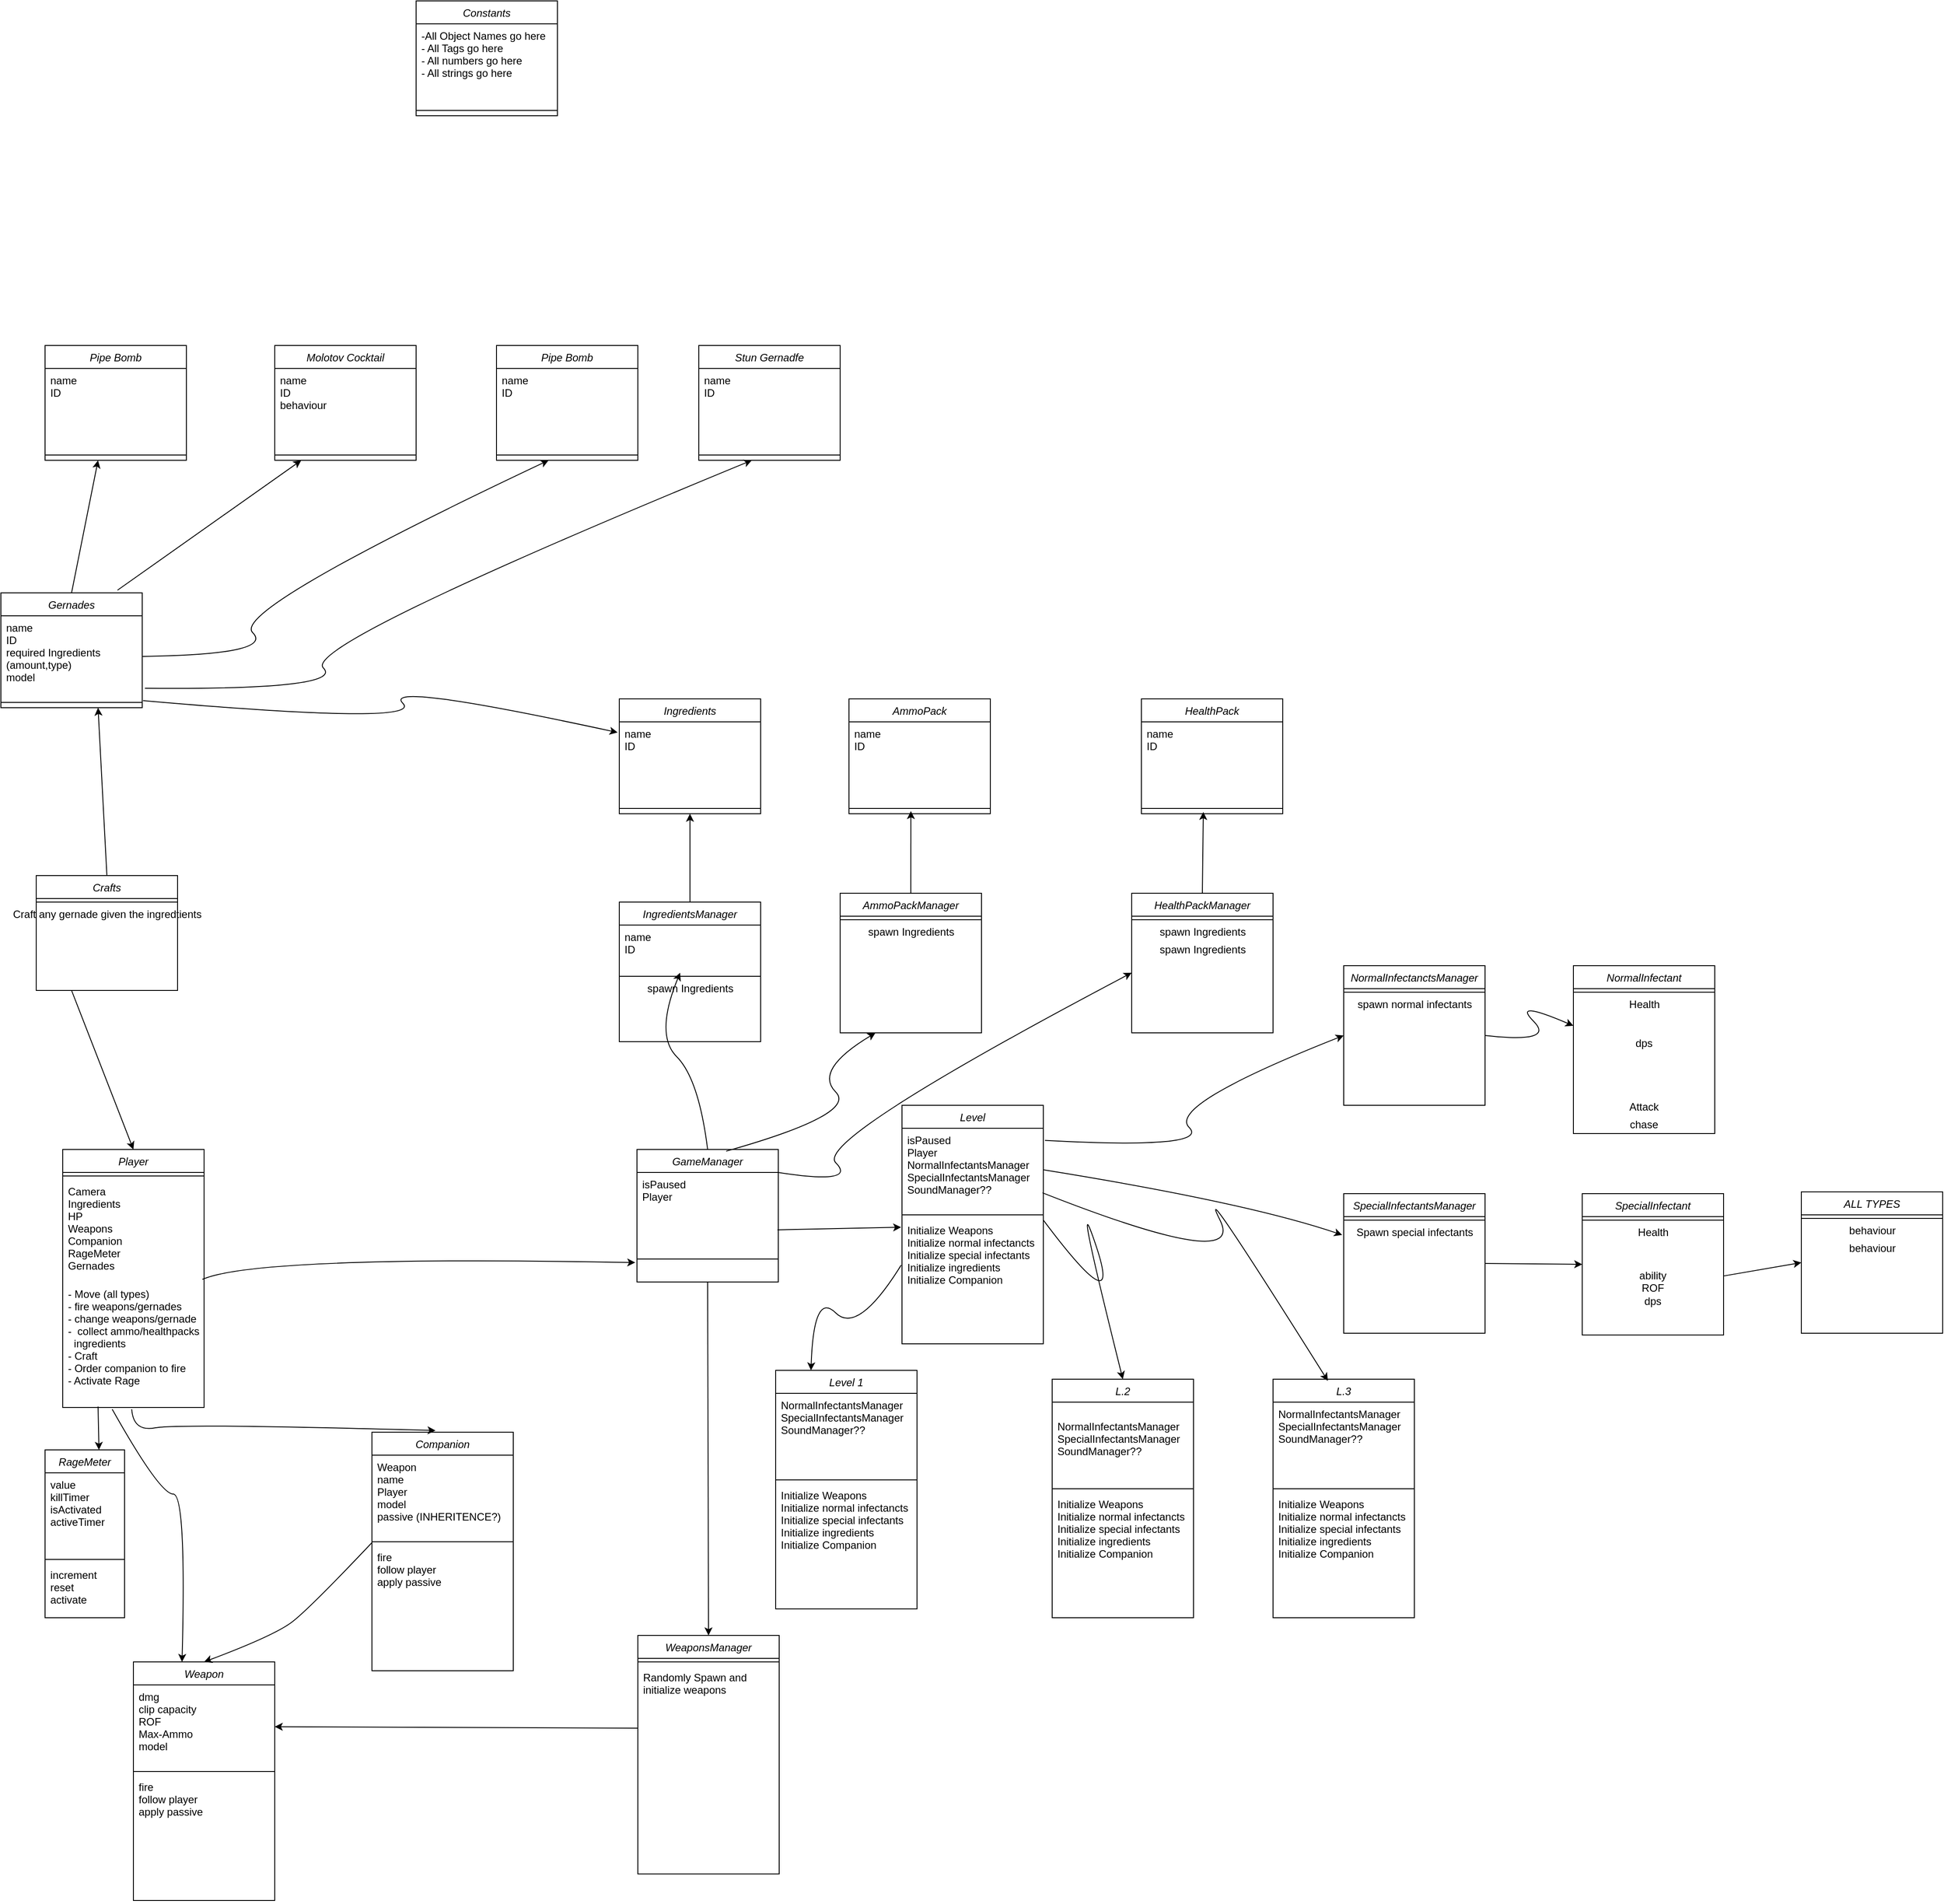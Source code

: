 <mxfile version="14.1.3" type="device"><diagram id="C5RBs43oDa-KdzZeNtuy" name="Page-1"><mxGraphModel dx="3197" dy="2439" grid="1" gridSize="10" guides="1" tooltips="1" connect="1" arrows="1" fold="1" page="1" pageScale="1" pageWidth="827" pageHeight="1169" math="0" shadow="0"><root><mxCell id="WIyWlLk6GJQsqaUBKTNV-0"/><mxCell id="WIyWlLk6GJQsqaUBKTNV-1" parent="WIyWlLk6GJQsqaUBKTNV-0"/><mxCell id="zkfFHV4jXpPFQw0GAbJ--0" value="GameManager&#10;" style="swimlane;fontStyle=2;align=center;verticalAlign=top;childLayout=stackLayout;horizontal=1;startSize=26;horizontalStack=0;resizeParent=1;resizeLast=0;collapsible=1;marginBottom=0;rounded=0;shadow=0;strokeWidth=1;" parent="WIyWlLk6GJQsqaUBKTNV-1" vertex="1"><mxGeometry x="670" y="230" width="160" height="150" as="geometry"><mxRectangle x="220" y="120" width="160" height="26" as="alternateBounds"/></mxGeometry></mxCell><mxCell id="zkfFHV4jXpPFQw0GAbJ--2" value="isPaused&#10;Player&#10;&#10;&#10;" style="text;align=left;verticalAlign=top;spacingLeft=4;spacingRight=4;overflow=hidden;rotatable=0;points=[[0,0.5],[1,0.5]];portConstraint=eastwest;rounded=0;shadow=0;html=0;" parent="zkfFHV4jXpPFQw0GAbJ--0" vertex="1"><mxGeometry y="26" width="160" height="94" as="geometry"/></mxCell><mxCell id="zkfFHV4jXpPFQw0GAbJ--4" value="" style="line;html=1;strokeWidth=1;align=left;verticalAlign=middle;spacingTop=-1;spacingLeft=3;spacingRight=3;rotatable=0;labelPosition=right;points=[];portConstraint=eastwest;" parent="zkfFHV4jXpPFQw0GAbJ--0" vertex="1"><mxGeometry y="120" width="160" height="8" as="geometry"/></mxCell><mxCell id="5HJJva-zzccZE8ftnAVG-3" value="Constants" style="swimlane;fontStyle=2;align=center;verticalAlign=top;childLayout=stackLayout;horizontal=1;startSize=26;horizontalStack=0;resizeParent=1;resizeLast=0;collapsible=1;marginBottom=0;rounded=0;shadow=0;strokeWidth=1;" vertex="1" parent="WIyWlLk6GJQsqaUBKTNV-1"><mxGeometry x="420" y="-1070" width="160" height="130" as="geometry"><mxRectangle x="220" y="120" width="160" height="26" as="alternateBounds"/></mxGeometry></mxCell><mxCell id="5HJJva-zzccZE8ftnAVG-4" value="-All Object Names go here&#10;- All Tags go here&#10;- All numbers go here&#10;- All strings go here&#10;" style="text;align=left;verticalAlign=top;spacingLeft=4;spacingRight=4;overflow=hidden;rotatable=0;points=[[0,0.5],[1,0.5]];portConstraint=eastwest;rounded=0;shadow=0;html=0;" vertex="1" parent="5HJJva-zzccZE8ftnAVG-3"><mxGeometry y="26" width="160" height="94" as="geometry"/></mxCell><mxCell id="5HJJva-zzccZE8ftnAVG-5" value="" style="line;html=1;strokeWidth=1;align=left;verticalAlign=middle;spacingTop=-1;spacingLeft=3;spacingRight=3;rotatable=0;labelPosition=right;points=[];portConstraint=eastwest;" vertex="1" parent="5HJJva-zzccZE8ftnAVG-3"><mxGeometry y="120" width="160" height="8" as="geometry"/></mxCell><mxCell id="5HJJva-zzccZE8ftnAVG-7" value="Player" style="swimlane;fontStyle=2;align=center;verticalAlign=top;childLayout=stackLayout;horizontal=1;startSize=26;horizontalStack=0;resizeParent=1;resizeLast=0;collapsible=1;marginBottom=0;rounded=0;shadow=0;strokeWidth=1;" vertex="1" parent="WIyWlLk6GJQsqaUBKTNV-1"><mxGeometry x="20" y="230" width="160" height="292" as="geometry"><mxRectangle x="220" y="120" width="160" height="26" as="alternateBounds"/></mxGeometry></mxCell><mxCell id="5HJJva-zzccZE8ftnAVG-9" value="" style="line;html=1;strokeWidth=1;align=left;verticalAlign=middle;spacingTop=-1;spacingLeft=3;spacingRight=3;rotatable=0;labelPosition=right;points=[];portConstraint=eastwest;" vertex="1" parent="5HJJva-zzccZE8ftnAVG-7"><mxGeometry y="26" width="160" height="8" as="geometry"/></mxCell><mxCell id="5HJJva-zzccZE8ftnAVG-8" value="Camera&#10;Ingredients&#10;HP&#10;Weapons&#10;Companion&#10;RageMeter&#10;Gernades&#10;&#10;&#10;" style="text;align=left;verticalAlign=top;spacingLeft=4;spacingRight=4;overflow=hidden;rotatable=0;points=[[0,0.5],[1,0.5]];portConstraint=eastwest;rounded=0;shadow=0;html=0;" vertex="1" parent="5HJJva-zzccZE8ftnAVG-7"><mxGeometry y="34" width="160" height="116" as="geometry"/></mxCell><mxCell id="5HJJva-zzccZE8ftnAVG-10" value="- Move (all types)&#10;- fire weapons/gernades&#10;- change weapons/gernade&#10;-  collect ammo/healthpacks/&#10;  ingredients&#10;- Craft&#10;- Order companion to fire&#10;- Activate Rage&#10;" style="text;align=left;verticalAlign=top;spacingLeft=4;spacingRight=4;overflow=hidden;rotatable=0;points=[[0,0.5],[1,0.5]];portConstraint=eastwest;" vertex="1" parent="5HJJva-zzccZE8ftnAVG-7"><mxGeometry y="150" width="160" height="142" as="geometry"/></mxCell><mxCell id="5HJJva-zzccZE8ftnAVG-12" value="RageMeter" style="swimlane;fontStyle=2;align=center;verticalAlign=top;childLayout=stackLayout;horizontal=1;startSize=26;horizontalStack=0;resizeParent=1;resizeLast=0;collapsible=1;marginBottom=0;rounded=0;shadow=0;strokeWidth=1;" vertex="1" parent="WIyWlLk6GJQsqaUBKTNV-1"><mxGeometry y="570" width="90" height="190" as="geometry"><mxRectangle x="220" y="120" width="160" height="26" as="alternateBounds"/></mxGeometry></mxCell><mxCell id="5HJJva-zzccZE8ftnAVG-13" value="value&#10;killTimer&#10;isActivated&#10;activeTimer&#10;&#10;" style="text;align=left;verticalAlign=top;spacingLeft=4;spacingRight=4;overflow=hidden;rotatable=0;points=[[0,0.5],[1,0.5]];portConstraint=eastwest;rounded=0;shadow=0;html=0;" vertex="1" parent="5HJJva-zzccZE8ftnAVG-12"><mxGeometry y="26" width="90" height="94" as="geometry"/></mxCell><mxCell id="5HJJva-zzccZE8ftnAVG-14" value="" style="line;html=1;strokeWidth=1;align=left;verticalAlign=middle;spacingTop=-1;spacingLeft=3;spacingRight=3;rotatable=0;labelPosition=right;points=[];portConstraint=eastwest;" vertex="1" parent="5HJJva-zzccZE8ftnAVG-12"><mxGeometry y="120" width="90" height="8" as="geometry"/></mxCell><mxCell id="5HJJva-zzccZE8ftnAVG-15" value="increment&#10;reset&#10;activate&#10;" style="text;align=left;verticalAlign=top;spacingLeft=4;spacingRight=4;overflow=hidden;rotatable=0;points=[[0,0.5],[1,0.5]];portConstraint=eastwest;" vertex="1" parent="5HJJva-zzccZE8ftnAVG-12"><mxGeometry y="128" width="90" height="62" as="geometry"/></mxCell><mxCell id="5HJJva-zzccZE8ftnAVG-18" value="Companion" style="swimlane;fontStyle=2;align=center;verticalAlign=top;childLayout=stackLayout;horizontal=1;startSize=26;horizontalStack=0;resizeParent=1;resizeLast=0;collapsible=1;marginBottom=0;rounded=0;shadow=0;strokeWidth=1;" vertex="1" parent="WIyWlLk6GJQsqaUBKTNV-1"><mxGeometry x="370" y="550" width="160" height="270" as="geometry"><mxRectangle x="220" y="120" width="160" height="26" as="alternateBounds"/></mxGeometry></mxCell><mxCell id="5HJJva-zzccZE8ftnAVG-19" value="Weapon&#10;name&#10;Player&#10;model&#10;passive (INHERITENCE?)&#10;" style="text;align=left;verticalAlign=top;spacingLeft=4;spacingRight=4;overflow=hidden;rotatable=0;points=[[0,0.5],[1,0.5]];portConstraint=eastwest;rounded=0;shadow=0;html=0;" vertex="1" parent="5HJJva-zzccZE8ftnAVG-18"><mxGeometry y="26" width="160" height="94" as="geometry"/></mxCell><mxCell id="5HJJva-zzccZE8ftnAVG-20" value="" style="line;html=1;strokeWidth=1;align=left;verticalAlign=middle;spacingTop=-1;spacingLeft=3;spacingRight=3;rotatable=0;labelPosition=right;points=[];portConstraint=eastwest;" vertex="1" parent="5HJJva-zzccZE8ftnAVG-18"><mxGeometry y="120" width="160" height="8" as="geometry"/></mxCell><mxCell id="5HJJva-zzccZE8ftnAVG-21" value="fire&#10;follow player&#10;apply passive&#10;" style="text;align=left;verticalAlign=top;spacingLeft=4;spacingRight=4;overflow=hidden;rotatable=0;points=[[0,0.5],[1,0.5]];portConstraint=eastwest;" vertex="1" parent="5HJJva-zzccZE8ftnAVG-18"><mxGeometry y="128" width="160" height="142" as="geometry"/></mxCell><mxCell id="5HJJva-zzccZE8ftnAVG-24" value="" style="curved=1;endArrow=classic;html=1;exitX=0.488;exitY=1.014;exitDx=0;exitDy=0;exitPerimeter=0;entryX=0.45;entryY=-0.007;entryDx=0;entryDy=0;entryPerimeter=0;" edge="1" parent="WIyWlLk6GJQsqaUBKTNV-1" source="5HJJva-zzccZE8ftnAVG-10" target="5HJJva-zzccZE8ftnAVG-18"><mxGeometry width="50" height="50" relative="1" as="geometry"><mxPoint x="110" y="530" as="sourcePoint"/><mxPoint x="160" y="560" as="targetPoint"/><Array as="points"><mxPoint x="100" y="550"/><mxPoint x="150" y="540"/></Array></mxGeometry></mxCell><mxCell id="5HJJva-zzccZE8ftnAVG-25" value="" style="curved=1;endArrow=classic;html=1;exitX=0.988;exitY=-0.021;exitDx=0;exitDy=0;exitPerimeter=0;entryX=-0.012;entryY=0;entryDx=0;entryDy=0;entryPerimeter=0;" edge="1" parent="WIyWlLk6GJQsqaUBKTNV-1" source="5HJJva-zzccZE8ftnAVG-10"><mxGeometry width="50" height="50" relative="1" as="geometry"><mxPoint x="230" y="380" as="sourcePoint"/><mxPoint x="668.08" y="358" as="targetPoint"/><Array as="points"><mxPoint x="240" y="350"/></Array></mxGeometry></mxCell><mxCell id="5HJJva-zzccZE8ftnAVG-27" value="" style="endArrow=classic;html=1;entryX=0.678;entryY=0;entryDx=0;entryDy=0;entryPerimeter=0;exitX=0.25;exitY=0.993;exitDx=0;exitDy=0;exitPerimeter=0;" edge="1" parent="WIyWlLk6GJQsqaUBKTNV-1" source="5HJJva-zzccZE8ftnAVG-10" target="5HJJva-zzccZE8ftnAVG-12"><mxGeometry width="50" height="50" relative="1" as="geometry"><mxPoint x="30" y="560" as="sourcePoint"/><mxPoint x="80" y="510" as="targetPoint"/></mxGeometry></mxCell><mxCell id="5HJJva-zzccZE8ftnAVG-28" value="Weapon" style="swimlane;fontStyle=2;align=center;verticalAlign=top;childLayout=stackLayout;horizontal=1;startSize=26;horizontalStack=0;resizeParent=1;resizeLast=0;collapsible=1;marginBottom=0;rounded=0;shadow=0;strokeWidth=1;" vertex="1" parent="WIyWlLk6GJQsqaUBKTNV-1"><mxGeometry x="100" y="810" width="160" height="270" as="geometry"><mxRectangle x="220" y="120" width="160" height="26" as="alternateBounds"/></mxGeometry></mxCell><mxCell id="5HJJva-zzccZE8ftnAVG-29" value="dmg&#10;clip capacity&#10;ROF&#10;Max-Ammo&#10;model" style="text;align=left;verticalAlign=top;spacingLeft=4;spacingRight=4;overflow=hidden;rotatable=0;points=[[0,0.5],[1,0.5]];portConstraint=eastwest;rounded=0;shadow=0;html=0;" vertex="1" parent="5HJJva-zzccZE8ftnAVG-28"><mxGeometry y="26" width="160" height="94" as="geometry"/></mxCell><mxCell id="5HJJva-zzccZE8ftnAVG-30" value="" style="line;html=1;strokeWidth=1;align=left;verticalAlign=middle;spacingTop=-1;spacingLeft=3;spacingRight=3;rotatable=0;labelPosition=right;points=[];portConstraint=eastwest;" vertex="1" parent="5HJJva-zzccZE8ftnAVG-28"><mxGeometry y="120" width="160" height="8" as="geometry"/></mxCell><mxCell id="5HJJva-zzccZE8ftnAVG-31" value="fire&#10;follow player&#10;apply passive&#10;" style="text;align=left;verticalAlign=top;spacingLeft=4;spacingRight=4;overflow=hidden;rotatable=0;points=[[0,0.5],[1,0.5]];portConstraint=eastwest;" vertex="1" parent="5HJJva-zzccZE8ftnAVG-28"><mxGeometry y="128" width="160" height="142" as="geometry"/></mxCell><mxCell id="5HJJva-zzccZE8ftnAVG-33" value="WeaponsManager&#10;" style="swimlane;fontStyle=2;align=center;verticalAlign=top;childLayout=stackLayout;horizontal=1;startSize=26;horizontalStack=0;resizeParent=1;resizeLast=0;collapsible=1;marginBottom=0;rounded=0;shadow=0;strokeWidth=1;" vertex="1" parent="WIyWlLk6GJQsqaUBKTNV-1"><mxGeometry x="671" y="780" width="160" height="270" as="geometry"><mxRectangle x="220" y="120" width="160" height="26" as="alternateBounds"/></mxGeometry></mxCell><mxCell id="5HJJva-zzccZE8ftnAVG-35" value="" style="line;html=1;strokeWidth=1;align=left;verticalAlign=middle;spacingTop=-1;spacingLeft=3;spacingRight=3;rotatable=0;labelPosition=right;points=[];portConstraint=eastwest;" vertex="1" parent="5HJJva-zzccZE8ftnAVG-33"><mxGeometry y="26" width="160" height="8" as="geometry"/></mxCell><mxCell id="5HJJva-zzccZE8ftnAVG-36" value="Randomly Spawn and&#10;initialize weapons&#10;" style="text;align=left;verticalAlign=top;spacingLeft=4;spacingRight=4;overflow=hidden;rotatable=0;points=[[0,0.5],[1,0.5]];portConstraint=eastwest;" vertex="1" parent="5HJJva-zzccZE8ftnAVG-33"><mxGeometry y="34" width="160" height="142" as="geometry"/></mxCell><mxCell id="5HJJva-zzccZE8ftnAVG-37" value="" style="endArrow=classic;html=1;exitX=0;exitY=0.5;exitDx=0;exitDy=0;" edge="1" parent="WIyWlLk6GJQsqaUBKTNV-1" source="5HJJva-zzccZE8ftnAVG-36" target="5HJJva-zzccZE8ftnAVG-29"><mxGeometry width="50" height="50" relative="1" as="geometry"><mxPoint x="420" y="930" as="sourcePoint"/><mxPoint x="470" y="880" as="targetPoint"/></mxGeometry></mxCell><mxCell id="5HJJva-zzccZE8ftnAVG-38" value="" style="endArrow=classic;html=1;exitX=0.5;exitY=1;exitDx=0;exitDy=0;entryX=0.5;entryY=0;entryDx=0;entryDy=0;" edge="1" parent="WIyWlLk6GJQsqaUBKTNV-1" source="zkfFHV4jXpPFQw0GAbJ--0" target="5HJJva-zzccZE8ftnAVG-33"><mxGeometry width="50" height="50" relative="1" as="geometry"><mxPoint x="750" y="660" as="sourcePoint"/><mxPoint x="800" y="610" as="targetPoint"/></mxGeometry></mxCell><mxCell id="5HJJva-zzccZE8ftnAVG-39" value="" style="curved=1;endArrow=classic;html=1;exitX=0;exitY=-0.021;exitDx=0;exitDy=0;exitPerimeter=0;entryX=0.5;entryY=0;entryDx=0;entryDy=0;" edge="1" parent="WIyWlLk6GJQsqaUBKTNV-1" source="5HJJva-zzccZE8ftnAVG-21" target="5HJJva-zzccZE8ftnAVG-28"><mxGeometry width="50" height="50" relative="1" as="geometry"><mxPoint x="190" y="690" as="sourcePoint"/><mxPoint x="140" y="640" as="targetPoint"/><Array as="points"><mxPoint x="300" y="749"/><mxPoint x="260" y="780"/></Array></mxGeometry></mxCell><mxCell id="5HJJva-zzccZE8ftnAVG-40" value="" style="curved=1;endArrow=classic;html=1;exitX=0.35;exitY=1.014;exitDx=0;exitDy=0;exitPerimeter=0;entryX=0.344;entryY=0;entryDx=0;entryDy=0;entryPerimeter=0;" edge="1" parent="WIyWlLk6GJQsqaUBKTNV-1" source="5HJJva-zzccZE8ftnAVG-10" target="5HJJva-zzccZE8ftnAVG-28"><mxGeometry width="50" height="50" relative="1" as="geometry"><mxPoint x="160" y="670" as="sourcePoint"/><mxPoint x="210" y="620" as="targetPoint"/><Array as="points"><mxPoint x="130" y="620"/><mxPoint x="160" y="620"/></Array></mxGeometry></mxCell><mxCell id="5HJJva-zzccZE8ftnAVG-41" value="Ingredients&#10;" style="swimlane;fontStyle=2;align=center;verticalAlign=top;childLayout=stackLayout;horizontal=1;startSize=26;horizontalStack=0;resizeParent=1;resizeLast=0;collapsible=1;marginBottom=0;rounded=0;shadow=0;strokeWidth=1;" vertex="1" parent="WIyWlLk6GJQsqaUBKTNV-1"><mxGeometry x="650" y="-280" width="160" height="130" as="geometry"><mxRectangle x="220" y="120" width="160" height="26" as="alternateBounds"/></mxGeometry></mxCell><mxCell id="5HJJva-zzccZE8ftnAVG-42" value="name&#10;ID" style="text;align=left;verticalAlign=top;spacingLeft=4;spacingRight=4;overflow=hidden;rotatable=0;points=[[0,0.5],[1,0.5]];portConstraint=eastwest;rounded=0;shadow=0;html=0;" vertex="1" parent="5HJJva-zzccZE8ftnAVG-41"><mxGeometry y="26" width="160" height="94" as="geometry"/></mxCell><mxCell id="5HJJva-zzccZE8ftnAVG-43" value="" style="line;html=1;strokeWidth=1;align=left;verticalAlign=middle;spacingTop=-1;spacingLeft=3;spacingRight=3;rotatable=0;labelPosition=right;points=[];portConstraint=eastwest;" vertex="1" parent="5HJJva-zzccZE8ftnAVG-41"><mxGeometry y="120" width="160" height="8" as="geometry"/></mxCell><mxCell id="5HJJva-zzccZE8ftnAVG-44" value="IngredientsManager" style="swimlane;fontStyle=2;align=center;verticalAlign=top;childLayout=stackLayout;horizontal=1;startSize=26;horizontalStack=0;resizeParent=1;resizeLast=0;collapsible=1;marginBottom=0;rounded=0;shadow=0;strokeWidth=1;" vertex="1" parent="WIyWlLk6GJQsqaUBKTNV-1"><mxGeometry x="650" y="-50" width="160" height="158" as="geometry"><mxRectangle x="220" y="120" width="160" height="26" as="alternateBounds"/></mxGeometry></mxCell><mxCell id="5HJJva-zzccZE8ftnAVG-45" value="name&#10;ID" style="text;align=left;verticalAlign=top;spacingLeft=4;spacingRight=4;overflow=hidden;rotatable=0;points=[[0,0.5],[1,0.5]];portConstraint=eastwest;rounded=0;shadow=0;html=0;" vertex="1" parent="5HJJva-zzccZE8ftnAVG-44"><mxGeometry y="26" width="160" height="54" as="geometry"/></mxCell><mxCell id="5HJJva-zzccZE8ftnAVG-46" value="" style="line;html=1;strokeWidth=1;align=left;verticalAlign=middle;spacingTop=-1;spacingLeft=3;spacingRight=3;rotatable=0;labelPosition=right;points=[];portConstraint=eastwest;" vertex="1" parent="5HJJva-zzccZE8ftnAVG-44"><mxGeometry y="80" width="160" height="8" as="geometry"/></mxCell><mxCell id="5HJJva-zzccZE8ftnAVG-47" value="spawn Ingredients&lt;br&gt;" style="text;html=1;align=center;verticalAlign=middle;resizable=0;points=[];autosize=1;" vertex="1" parent="5HJJva-zzccZE8ftnAVG-44"><mxGeometry y="88" width="160" height="20" as="geometry"/></mxCell><mxCell id="5HJJva-zzccZE8ftnAVG-49" value="" style="curved=1;endArrow=classic;html=1;exitX=0.5;exitY=0;exitDx=0;exitDy=0;" edge="1" parent="WIyWlLk6GJQsqaUBKTNV-1" source="zkfFHV4jXpPFQw0GAbJ--0" target="5HJJva-zzccZE8ftnAVG-45"><mxGeometry width="50" height="50" relative="1" as="geometry"><mxPoint x="690" y="150" as="sourcePoint"/><mxPoint x="740" y="100" as="targetPoint"/><Array as="points"><mxPoint x="740" y="150"/><mxPoint x="690" y="100"/></Array></mxGeometry></mxCell><mxCell id="5HJJva-zzccZE8ftnAVG-50" value="" style="endArrow=classic;html=1;entryX=0.5;entryY=1;entryDx=0;entryDy=0;exitX=0.5;exitY=0;exitDx=0;exitDy=0;" edge="1" parent="WIyWlLk6GJQsqaUBKTNV-1" source="5HJJva-zzccZE8ftnAVG-44" target="5HJJva-zzccZE8ftnAVG-41"><mxGeometry width="50" height="50" relative="1" as="geometry"><mxPoint x="430" y="60" as="sourcePoint"/><mxPoint x="480" y="10" as="targetPoint"/></mxGeometry></mxCell><mxCell id="5HJJva-zzccZE8ftnAVG-51" value="Level" style="swimlane;fontStyle=2;align=center;verticalAlign=top;childLayout=stackLayout;horizontal=1;startSize=26;horizontalStack=0;resizeParent=1;resizeLast=0;collapsible=1;marginBottom=0;rounded=0;shadow=0;strokeWidth=1;" vertex="1" parent="WIyWlLk6GJQsqaUBKTNV-1"><mxGeometry x="970" y="180" width="160" height="270" as="geometry"><mxRectangle x="220" y="120" width="160" height="26" as="alternateBounds"/></mxGeometry></mxCell><mxCell id="5HJJva-zzccZE8ftnAVG-52" value="isPaused&#10;Player&#10;NormalInfectantsManager&#10;SpecialInfectantsManager&#10;SoundManager??&#10;" style="text;align=left;verticalAlign=top;spacingLeft=4;spacingRight=4;overflow=hidden;rotatable=0;points=[[0,0.5],[1,0.5]];portConstraint=eastwest;rounded=0;shadow=0;html=0;" vertex="1" parent="5HJJva-zzccZE8ftnAVG-51"><mxGeometry y="26" width="160" height="94" as="geometry"/></mxCell><mxCell id="5HJJva-zzccZE8ftnAVG-53" value="" style="line;html=1;strokeWidth=1;align=left;verticalAlign=middle;spacingTop=-1;spacingLeft=3;spacingRight=3;rotatable=0;labelPosition=right;points=[];portConstraint=eastwest;" vertex="1" parent="5HJJva-zzccZE8ftnAVG-51"><mxGeometry y="120" width="160" height="8" as="geometry"/></mxCell><mxCell id="5HJJva-zzccZE8ftnAVG-54" value="Initialize Weapons&#10;Initialize normal infectancts&#10;Initialize special infectants&#10;Initialize ingredients&#10;Initialize Companion&#10;" style="text;align=left;verticalAlign=top;spacingLeft=4;spacingRight=4;overflow=hidden;rotatable=0;points=[[0,0.5],[1,0.5]];portConstraint=eastwest;" vertex="1" parent="5HJJva-zzccZE8ftnAVG-51"><mxGeometry y="128" width="160" height="122" as="geometry"/></mxCell><mxCell id="5HJJva-zzccZE8ftnAVG-56" value="Level 1" style="swimlane;fontStyle=2;align=center;verticalAlign=top;childLayout=stackLayout;horizontal=1;startSize=26;horizontalStack=0;resizeParent=1;resizeLast=0;collapsible=1;marginBottom=0;rounded=0;shadow=0;strokeWidth=1;" vertex="1" parent="WIyWlLk6GJQsqaUBKTNV-1"><mxGeometry x="827" y="480" width="160" height="270" as="geometry"><mxRectangle x="220" y="120" width="160" height="26" as="alternateBounds"/></mxGeometry></mxCell><mxCell id="5HJJva-zzccZE8ftnAVG-57" value="NormalInfectantsManager&#10;SpecialInfectantsManager&#10;SoundManager??&#10;" style="text;align=left;verticalAlign=top;spacingLeft=4;spacingRight=4;overflow=hidden;rotatable=0;points=[[0,0.5],[1,0.5]];portConstraint=eastwest;rounded=0;shadow=0;html=0;" vertex="1" parent="5HJJva-zzccZE8ftnAVG-56"><mxGeometry y="26" width="160" height="94" as="geometry"/></mxCell><mxCell id="5HJJva-zzccZE8ftnAVG-58" value="" style="line;html=1;strokeWidth=1;align=left;verticalAlign=middle;spacingTop=-1;spacingLeft=3;spacingRight=3;rotatable=0;labelPosition=right;points=[];portConstraint=eastwest;" vertex="1" parent="5HJJva-zzccZE8ftnAVG-56"><mxGeometry y="120" width="160" height="8" as="geometry"/></mxCell><mxCell id="5HJJva-zzccZE8ftnAVG-59" value="Initialize Weapons&#10;Initialize normal infectancts&#10;Initialize special infectants&#10;Initialize ingredients&#10;Initialize Companion&#10;" style="text;align=left;verticalAlign=top;spacingLeft=4;spacingRight=4;overflow=hidden;rotatable=0;points=[[0,0.5],[1,0.5]];portConstraint=eastwest;" vertex="1" parent="5HJJva-zzccZE8ftnAVG-56"><mxGeometry y="128" width="160" height="122" as="geometry"/></mxCell><mxCell id="5HJJva-zzccZE8ftnAVG-60" value="L.2" style="swimlane;fontStyle=2;align=center;verticalAlign=top;childLayout=stackLayout;horizontal=1;startSize=26;horizontalStack=0;resizeParent=1;resizeLast=0;collapsible=1;marginBottom=0;rounded=0;shadow=0;strokeWidth=1;" vertex="1" parent="WIyWlLk6GJQsqaUBKTNV-1"><mxGeometry x="1140" y="490" width="160" height="270" as="geometry"><mxRectangle x="220" y="120" width="160" height="26" as="alternateBounds"/></mxGeometry></mxCell><mxCell id="5HJJva-zzccZE8ftnAVG-61" value="&#10;NormalInfectantsManager&#10;SpecialInfectantsManager&#10;SoundManager??&#10;" style="text;align=left;verticalAlign=top;spacingLeft=4;spacingRight=4;overflow=hidden;rotatable=0;points=[[0,0.5],[1,0.5]];portConstraint=eastwest;rounded=0;shadow=0;html=0;" vertex="1" parent="5HJJva-zzccZE8ftnAVG-60"><mxGeometry y="26" width="160" height="94" as="geometry"/></mxCell><mxCell id="5HJJva-zzccZE8ftnAVG-62" value="" style="line;html=1;strokeWidth=1;align=left;verticalAlign=middle;spacingTop=-1;spacingLeft=3;spacingRight=3;rotatable=0;labelPosition=right;points=[];portConstraint=eastwest;" vertex="1" parent="5HJJva-zzccZE8ftnAVG-60"><mxGeometry y="120" width="160" height="8" as="geometry"/></mxCell><mxCell id="5HJJva-zzccZE8ftnAVG-63" value="Initialize Weapons&#10;Initialize normal infectancts&#10;Initialize special infectants&#10;Initialize ingredients&#10;Initialize Companion&#10;" style="text;align=left;verticalAlign=top;spacingLeft=4;spacingRight=4;overflow=hidden;rotatable=0;points=[[0,0.5],[1,0.5]];portConstraint=eastwest;" vertex="1" parent="5HJJva-zzccZE8ftnAVG-60"><mxGeometry y="128" width="160" height="122" as="geometry"/></mxCell><mxCell id="5HJJva-zzccZE8ftnAVG-64" value="L.3" style="swimlane;fontStyle=2;align=center;verticalAlign=top;childLayout=stackLayout;horizontal=1;startSize=26;horizontalStack=0;resizeParent=1;resizeLast=0;collapsible=1;marginBottom=0;rounded=0;shadow=0;strokeWidth=1;" vertex="1" parent="WIyWlLk6GJQsqaUBKTNV-1"><mxGeometry x="1390" y="490" width="160" height="270" as="geometry"><mxRectangle x="220" y="120" width="160" height="26" as="alternateBounds"/></mxGeometry></mxCell><mxCell id="5HJJva-zzccZE8ftnAVG-65" value="NormalInfectantsManager&#10;SpecialInfectantsManager&#10;SoundManager??&#10;" style="text;align=left;verticalAlign=top;spacingLeft=4;spacingRight=4;overflow=hidden;rotatable=0;points=[[0,0.5],[1,0.5]];portConstraint=eastwest;rounded=0;shadow=0;html=0;" vertex="1" parent="5HJJva-zzccZE8ftnAVG-64"><mxGeometry y="26" width="160" height="94" as="geometry"/></mxCell><mxCell id="5HJJva-zzccZE8ftnAVG-66" value="" style="line;html=1;strokeWidth=1;align=left;verticalAlign=middle;spacingTop=-1;spacingLeft=3;spacingRight=3;rotatable=0;labelPosition=right;points=[];portConstraint=eastwest;" vertex="1" parent="5HJJva-zzccZE8ftnAVG-64"><mxGeometry y="120" width="160" height="8" as="geometry"/></mxCell><mxCell id="5HJJva-zzccZE8ftnAVG-67" value="Initialize Weapons&#10;Initialize normal infectancts&#10;Initialize special infectants&#10;Initialize ingredients&#10;Initialize Companion&#10;" style="text;align=left;verticalAlign=top;spacingLeft=4;spacingRight=4;overflow=hidden;rotatable=0;points=[[0,0.5],[1,0.5]];portConstraint=eastwest;" vertex="1" parent="5HJJva-zzccZE8ftnAVG-64"><mxGeometry y="128" width="160" height="122" as="geometry"/></mxCell><mxCell id="5HJJva-zzccZE8ftnAVG-68" value="" style="endArrow=classic;html=1;exitX=0.994;exitY=0.691;exitDx=0;exitDy=0;exitPerimeter=0;entryX=-0.006;entryY=0.082;entryDx=0;entryDy=0;entryPerimeter=0;" edge="1" parent="WIyWlLk6GJQsqaUBKTNV-1" source="zkfFHV4jXpPFQw0GAbJ--2" target="5HJJva-zzccZE8ftnAVG-54"><mxGeometry width="50" height="50" relative="1" as="geometry"><mxPoint x="880" y="330" as="sourcePoint"/><mxPoint x="930" y="280" as="targetPoint"/></mxGeometry></mxCell><mxCell id="5HJJva-zzccZE8ftnAVG-71" value="" style="curved=1;endArrow=classic;html=1;exitX=-0.006;exitY=0.434;exitDx=0;exitDy=0;exitPerimeter=0;entryX=0.25;entryY=0;entryDx=0;entryDy=0;" edge="1" parent="WIyWlLk6GJQsqaUBKTNV-1" source="5HJJva-zzccZE8ftnAVG-54" target="5HJJva-zzccZE8ftnAVG-56"><mxGeometry width="50" height="50" relative="1" as="geometry"><mxPoint x="870" y="440" as="sourcePoint"/><mxPoint x="920" y="390" as="targetPoint"/><Array as="points"><mxPoint x="920" y="440"/><mxPoint x="870" y="390"/></Array></mxGeometry></mxCell><mxCell id="5HJJva-zzccZE8ftnAVG-72" value="" style="curved=1;endArrow=classic;html=1;exitX=1;exitY=0.016;exitDx=0;exitDy=0;exitPerimeter=0;entryX=0.5;entryY=0;entryDx=0;entryDy=0;" edge="1" parent="WIyWlLk6GJQsqaUBKTNV-1" source="5HJJva-zzccZE8ftnAVG-54" target="5HJJva-zzccZE8ftnAVG-60"><mxGeometry width="50" height="50" relative="1" as="geometry"><mxPoint x="1180" y="350" as="sourcePoint"/><mxPoint x="1230" y="300" as="targetPoint"/><Array as="points"><mxPoint x="1220" y="430"/><mxPoint x="1160" y="250"/></Array></mxGeometry></mxCell><mxCell id="5HJJva-zzccZE8ftnAVG-73" value="" style="curved=1;endArrow=classic;html=1;exitX=0.994;exitY=0.777;exitDx=0;exitDy=0;exitPerimeter=0;entryX=0.388;entryY=0.007;entryDx=0;entryDy=0;entryPerimeter=0;" edge="1" parent="WIyWlLk6GJQsqaUBKTNV-1" source="5HJJva-zzccZE8ftnAVG-52" target="5HJJva-zzccZE8ftnAVG-64"><mxGeometry width="50" height="50" relative="1" as="geometry"><mxPoint x="1300" y="300" as="sourcePoint"/><mxPoint x="1490" y="420" as="targetPoint"/><Array as="points"><mxPoint x="1360" y="370"/><mxPoint x="1300" y="250"/></Array></mxGeometry></mxCell><mxCell id="5HJJva-zzccZE8ftnAVG-74" value="Gernades" style="swimlane;fontStyle=2;align=center;verticalAlign=top;childLayout=stackLayout;horizontal=1;startSize=26;horizontalStack=0;resizeParent=1;resizeLast=0;collapsible=1;marginBottom=0;rounded=0;shadow=0;strokeWidth=1;" vertex="1" parent="WIyWlLk6GJQsqaUBKTNV-1"><mxGeometry x="-50" y="-400" width="160" height="130" as="geometry"><mxRectangle x="220" y="120" width="160" height="26" as="alternateBounds"/></mxGeometry></mxCell><mxCell id="5HJJva-zzccZE8ftnAVG-75" value="name&#10;ID&#10;required Ingredients&#10;(amount,type)&#10;model" style="text;align=left;verticalAlign=top;spacingLeft=4;spacingRight=4;overflow=hidden;rotatable=0;points=[[0,0.5],[1,0.5]];portConstraint=eastwest;rounded=0;shadow=0;html=0;" vertex="1" parent="5HJJva-zzccZE8ftnAVG-74"><mxGeometry y="26" width="160" height="94" as="geometry"/></mxCell><mxCell id="5HJJva-zzccZE8ftnAVG-76" value="" style="line;html=1;strokeWidth=1;align=left;verticalAlign=middle;spacingTop=-1;spacingLeft=3;spacingRight=3;rotatable=0;labelPosition=right;points=[];portConstraint=eastwest;" vertex="1" parent="5HJJva-zzccZE8ftnAVG-74"><mxGeometry y="120" width="160" height="8" as="geometry"/></mxCell><mxCell id="5HJJva-zzccZE8ftnAVG-77" value="Crafts" style="swimlane;fontStyle=2;align=center;verticalAlign=top;childLayout=stackLayout;horizontal=1;startSize=26;horizontalStack=0;resizeParent=1;resizeLast=0;collapsible=1;marginBottom=0;rounded=0;shadow=0;strokeWidth=1;" vertex="1" parent="WIyWlLk6GJQsqaUBKTNV-1"><mxGeometry x="-10" y="-80" width="160" height="130" as="geometry"><mxRectangle x="220" y="120" width="160" height="26" as="alternateBounds"/></mxGeometry></mxCell><mxCell id="5HJJva-zzccZE8ftnAVG-79" value="" style="line;html=1;strokeWidth=1;align=left;verticalAlign=middle;spacingTop=-1;spacingLeft=3;spacingRight=3;rotatable=0;labelPosition=right;points=[];portConstraint=eastwest;" vertex="1" parent="5HJJva-zzccZE8ftnAVG-77"><mxGeometry y="26" width="160" height="8" as="geometry"/></mxCell><mxCell id="5HJJva-zzccZE8ftnAVG-100" value="Craft any gernade given the ingredtients&lt;br&gt;" style="text;html=1;align=center;verticalAlign=middle;resizable=0;points=[];autosize=1;" vertex="1" parent="5HJJva-zzccZE8ftnAVG-77"><mxGeometry y="34" width="160" height="20" as="geometry"/></mxCell><mxCell id="5HJJva-zzccZE8ftnAVG-80" value="Molotov Cocktail&#10;" style="swimlane;fontStyle=2;align=center;verticalAlign=top;childLayout=stackLayout;horizontal=1;startSize=26;horizontalStack=0;resizeParent=1;resizeLast=0;collapsible=1;marginBottom=0;rounded=0;shadow=0;strokeWidth=1;" vertex="1" parent="WIyWlLk6GJQsqaUBKTNV-1"><mxGeometry x="260" y="-680" width="160" height="130" as="geometry"><mxRectangle x="220" y="120" width="160" height="26" as="alternateBounds"/></mxGeometry></mxCell><mxCell id="5HJJva-zzccZE8ftnAVG-81" value="name&#10;ID&#10;behaviour&#10;" style="text;align=left;verticalAlign=top;spacingLeft=4;spacingRight=4;overflow=hidden;rotatable=0;points=[[0,0.5],[1,0.5]];portConstraint=eastwest;rounded=0;shadow=0;html=0;" vertex="1" parent="5HJJva-zzccZE8ftnAVG-80"><mxGeometry y="26" width="160" height="94" as="geometry"/></mxCell><mxCell id="5HJJva-zzccZE8ftnAVG-82" value="" style="line;html=1;strokeWidth=1;align=left;verticalAlign=middle;spacingTop=-1;spacingLeft=3;spacingRight=3;rotatable=0;labelPosition=right;points=[];portConstraint=eastwest;" vertex="1" parent="5HJJva-zzccZE8ftnAVG-80"><mxGeometry y="120" width="160" height="8" as="geometry"/></mxCell><mxCell id="5HJJva-zzccZE8ftnAVG-83" value="Pipe Bomb" style="swimlane;fontStyle=2;align=center;verticalAlign=top;childLayout=stackLayout;horizontal=1;startSize=26;horizontalStack=0;resizeParent=1;resizeLast=0;collapsible=1;marginBottom=0;rounded=0;shadow=0;strokeWidth=1;" vertex="1" parent="WIyWlLk6GJQsqaUBKTNV-1"><mxGeometry x="511" y="-680" width="160" height="130" as="geometry"><mxRectangle x="220" y="120" width="160" height="26" as="alternateBounds"/></mxGeometry></mxCell><mxCell id="5HJJva-zzccZE8ftnAVG-84" value="name&#10;ID" style="text;align=left;verticalAlign=top;spacingLeft=4;spacingRight=4;overflow=hidden;rotatable=0;points=[[0,0.5],[1,0.5]];portConstraint=eastwest;rounded=0;shadow=0;html=0;" vertex="1" parent="5HJJva-zzccZE8ftnAVG-83"><mxGeometry y="26" width="160" height="94" as="geometry"/></mxCell><mxCell id="5HJJva-zzccZE8ftnAVG-85" value="" style="line;html=1;strokeWidth=1;align=left;verticalAlign=middle;spacingTop=-1;spacingLeft=3;spacingRight=3;rotatable=0;labelPosition=right;points=[];portConstraint=eastwest;" vertex="1" parent="5HJJva-zzccZE8ftnAVG-83"><mxGeometry y="120" width="160" height="8" as="geometry"/></mxCell><mxCell id="5HJJva-zzccZE8ftnAVG-86" value="Pipe Bomb" style="swimlane;fontStyle=2;align=center;verticalAlign=top;childLayout=stackLayout;horizontal=1;startSize=26;horizontalStack=0;resizeParent=1;resizeLast=0;collapsible=1;marginBottom=0;rounded=0;shadow=0;strokeWidth=1;" vertex="1" parent="WIyWlLk6GJQsqaUBKTNV-1"><mxGeometry y="-680" width="160" height="130" as="geometry"><mxRectangle x="220" y="120" width="160" height="26" as="alternateBounds"/></mxGeometry></mxCell><mxCell id="5HJJva-zzccZE8ftnAVG-87" value="name&#10;ID" style="text;align=left;verticalAlign=top;spacingLeft=4;spacingRight=4;overflow=hidden;rotatable=0;points=[[0,0.5],[1,0.5]];portConstraint=eastwest;rounded=0;shadow=0;html=0;" vertex="1" parent="5HJJva-zzccZE8ftnAVG-86"><mxGeometry y="26" width="160" height="94" as="geometry"/></mxCell><mxCell id="5HJJva-zzccZE8ftnAVG-88" value="" style="line;html=1;strokeWidth=1;align=left;verticalAlign=middle;spacingTop=-1;spacingLeft=3;spacingRight=3;rotatable=0;labelPosition=right;points=[];portConstraint=eastwest;" vertex="1" parent="5HJJva-zzccZE8ftnAVG-86"><mxGeometry y="120" width="160" height="8" as="geometry"/></mxCell><mxCell id="5HJJva-zzccZE8ftnAVG-90" value="Stun Gernadfe" style="swimlane;fontStyle=2;align=center;verticalAlign=top;childLayout=stackLayout;horizontal=1;startSize=26;horizontalStack=0;resizeParent=1;resizeLast=0;collapsible=1;marginBottom=0;rounded=0;shadow=0;strokeWidth=1;" vertex="1" parent="WIyWlLk6GJQsqaUBKTNV-1"><mxGeometry x="740" y="-680" width="160" height="130" as="geometry"><mxRectangle x="220" y="120" width="160" height="26" as="alternateBounds"/></mxGeometry></mxCell><mxCell id="5HJJva-zzccZE8ftnAVG-91" value="name&#10;ID" style="text;align=left;verticalAlign=top;spacingLeft=4;spacingRight=4;overflow=hidden;rotatable=0;points=[[0,0.5],[1,0.5]];portConstraint=eastwest;rounded=0;shadow=0;html=0;" vertex="1" parent="5HJJva-zzccZE8ftnAVG-90"><mxGeometry y="26" width="160" height="94" as="geometry"/></mxCell><mxCell id="5HJJva-zzccZE8ftnAVG-92" value="" style="line;html=1;strokeWidth=1;align=left;verticalAlign=middle;spacingTop=-1;spacingLeft=3;spacingRight=3;rotatable=0;labelPosition=right;points=[];portConstraint=eastwest;" vertex="1" parent="5HJJva-zzccZE8ftnAVG-90"><mxGeometry y="120" width="160" height="8" as="geometry"/></mxCell><mxCell id="5HJJva-zzccZE8ftnAVG-93" value="" style="endArrow=classic;html=1;exitX=0.5;exitY=0;exitDx=0;exitDy=0;" edge="1" parent="WIyWlLk6GJQsqaUBKTNV-1" source="5HJJva-zzccZE8ftnAVG-74"><mxGeometry width="50" height="50" relative="1" as="geometry"><mxPoint x="60" y="-450" as="sourcePoint"/><mxPoint x="60" y="-550" as="targetPoint"/></mxGeometry></mxCell><mxCell id="5HJJva-zzccZE8ftnAVG-94" value="" style="endArrow=classic;html=1;exitX=0.825;exitY=-0.023;exitDx=0;exitDy=0;exitPerimeter=0;" edge="1" parent="WIyWlLk6GJQsqaUBKTNV-1" source="5HJJva-zzccZE8ftnAVG-74"><mxGeometry width="50" height="50" relative="1" as="geometry"><mxPoint x="170" y="-400" as="sourcePoint"/><mxPoint x="290" y="-550" as="targetPoint"/></mxGeometry></mxCell><mxCell id="5HJJva-zzccZE8ftnAVG-95" value="" style="curved=1;endArrow=classic;html=1;" edge="1" parent="WIyWlLk6GJQsqaUBKTNV-1" source="5HJJva-zzccZE8ftnAVG-75"><mxGeometry width="50" height="50" relative="1" as="geometry"><mxPoint x="210" y="-330" as="sourcePoint"/><mxPoint x="570" y="-550" as="targetPoint"/><Array as="points"><mxPoint x="260" y="-330"/><mxPoint x="210" y="-380"/></Array></mxGeometry></mxCell><mxCell id="5HJJva-zzccZE8ftnAVG-96" value="" style="curved=1;endArrow=classic;html=1;exitX=1.019;exitY=0.872;exitDx=0;exitDy=0;exitPerimeter=0;" edge="1" parent="WIyWlLk6GJQsqaUBKTNV-1" source="5HJJva-zzccZE8ftnAVG-75"><mxGeometry width="50" height="50" relative="1" as="geometry"><mxPoint x="290" y="-290" as="sourcePoint"/><mxPoint x="800" y="-550" as="targetPoint"/><Array as="points"><mxPoint x="340" y="-290"/><mxPoint x="290" y="-340"/></Array></mxGeometry></mxCell><mxCell id="5HJJva-zzccZE8ftnAVG-97" value="" style="curved=1;endArrow=classic;html=1;exitX=1.006;exitY=1.021;exitDx=0;exitDy=0;exitPerimeter=0;entryX=-0.012;entryY=0.128;entryDx=0;entryDy=0;entryPerimeter=0;" edge="1" parent="WIyWlLk6GJQsqaUBKTNV-1" source="5HJJva-zzccZE8ftnAVG-75" target="5HJJva-zzccZE8ftnAVG-42"><mxGeometry width="50" height="50" relative="1" as="geometry"><mxPoint x="380" y="-250" as="sourcePoint"/><mxPoint x="430" y="-300" as="targetPoint"/><Array as="points"><mxPoint x="430" y="-250"/><mxPoint x="380" y="-300"/></Array></mxGeometry></mxCell><mxCell id="5HJJva-zzccZE8ftnAVG-98" value="" style="endArrow=classic;html=1;entryX=0.5;entryY=0;entryDx=0;entryDy=0;exitX=0.25;exitY=1;exitDx=0;exitDy=0;" edge="1" parent="WIyWlLk6GJQsqaUBKTNV-1" source="5HJJva-zzccZE8ftnAVG-77" target="5HJJva-zzccZE8ftnAVG-7"><mxGeometry width="50" height="50" relative="1" as="geometry"><mxPoint x="280" y="60" as="sourcePoint"/><mxPoint x="240" y="110" as="targetPoint"/></mxGeometry></mxCell><mxCell id="5HJJva-zzccZE8ftnAVG-99" value="" style="endArrow=classic;html=1;exitX=0.5;exitY=0;exitDx=0;exitDy=0;" edge="1" parent="WIyWlLk6GJQsqaUBKTNV-1" source="5HJJva-zzccZE8ftnAVG-77"><mxGeometry width="50" height="50" relative="1" as="geometry"><mxPoint x="310" y="-120" as="sourcePoint"/><mxPoint x="60" y="-270" as="targetPoint"/></mxGeometry></mxCell><mxCell id="5HJJva-zzccZE8ftnAVG-101" value="AmmoPackManager" style="swimlane;fontStyle=2;align=center;verticalAlign=top;childLayout=stackLayout;horizontal=1;startSize=26;horizontalStack=0;resizeParent=1;resizeLast=0;collapsible=1;marginBottom=0;rounded=0;shadow=0;strokeWidth=1;" vertex="1" parent="WIyWlLk6GJQsqaUBKTNV-1"><mxGeometry x="900" y="-60" width="160" height="158" as="geometry"><mxRectangle x="220" y="120" width="160" height="26" as="alternateBounds"/></mxGeometry></mxCell><mxCell id="5HJJva-zzccZE8ftnAVG-103" value="" style="line;html=1;strokeWidth=1;align=left;verticalAlign=middle;spacingTop=-1;spacingLeft=3;spacingRight=3;rotatable=0;labelPosition=right;points=[];portConstraint=eastwest;" vertex="1" parent="5HJJva-zzccZE8ftnAVG-101"><mxGeometry y="26" width="160" height="8" as="geometry"/></mxCell><mxCell id="5HJJva-zzccZE8ftnAVG-104" value="spawn Ingredients&lt;br&gt;" style="text;html=1;align=center;verticalAlign=middle;resizable=0;points=[];autosize=1;" vertex="1" parent="5HJJva-zzccZE8ftnAVG-101"><mxGeometry y="34" width="160" height="20" as="geometry"/></mxCell><mxCell id="5HJJva-zzccZE8ftnAVG-105" value="HealthPackManager" style="swimlane;fontStyle=2;align=center;verticalAlign=top;childLayout=stackLayout;horizontal=1;startSize=26;horizontalStack=0;resizeParent=1;resizeLast=0;collapsible=1;marginBottom=0;rounded=0;shadow=0;strokeWidth=1;" vertex="1" parent="WIyWlLk6GJQsqaUBKTNV-1"><mxGeometry x="1230" y="-60" width="160" height="158" as="geometry"><mxRectangle x="220" y="120" width="160" height="26" as="alternateBounds"/></mxGeometry></mxCell><mxCell id="5HJJva-zzccZE8ftnAVG-107" value="" style="line;html=1;strokeWidth=1;align=left;verticalAlign=middle;spacingTop=-1;spacingLeft=3;spacingRight=3;rotatable=0;labelPosition=right;points=[];portConstraint=eastwest;" vertex="1" parent="5HJJva-zzccZE8ftnAVG-105"><mxGeometry y="26" width="160" height="8" as="geometry"/></mxCell><mxCell id="5HJJva-zzccZE8ftnAVG-108" value="spawn Ingredients&lt;br&gt;" style="text;html=1;align=center;verticalAlign=middle;resizable=0;points=[];autosize=1;" vertex="1" parent="5HJJva-zzccZE8ftnAVG-105"><mxGeometry y="34" width="160" height="20" as="geometry"/></mxCell><mxCell id="5HJJva-zzccZE8ftnAVG-149" value="spawn Ingredients&lt;br&gt;" style="text;html=1;align=center;verticalAlign=middle;resizable=0;points=[];autosize=1;" vertex="1" parent="5HJJva-zzccZE8ftnAVG-105"><mxGeometry y="54" width="160" height="20" as="geometry"/></mxCell><mxCell id="5HJJva-zzccZE8ftnAVG-109" value="" style="curved=1;endArrow=classic;html=1;entryX=0.25;entryY=1;entryDx=0;entryDy=0;exitX=0.631;exitY=0.013;exitDx=0;exitDy=0;exitPerimeter=0;" edge="1" parent="WIyWlLk6GJQsqaUBKTNV-1" source="zkfFHV4jXpPFQw0GAbJ--0" target="5HJJva-zzccZE8ftnAVG-101"><mxGeometry width="50" height="50" relative="1" as="geometry"><mxPoint x="780" y="228" as="sourcePoint"/><mxPoint x="920" y="140" as="targetPoint"/><Array as="points"><mxPoint x="920" y="190"/><mxPoint x="870" y="140"/></Array></mxGeometry></mxCell><mxCell id="5HJJva-zzccZE8ftnAVG-110" value="" style="curved=1;endArrow=classic;html=1;exitX=1;exitY=0;exitDx=0;exitDy=0;exitPerimeter=0;" edge="1" parent="WIyWlLk6GJQsqaUBKTNV-1" source="zkfFHV4jXpPFQw0GAbJ--2"><mxGeometry width="50" height="50" relative="1" as="geometry"><mxPoint x="870" y="270" as="sourcePoint"/><mxPoint x="1230" y="30" as="targetPoint"/><Array as="points"><mxPoint x="920" y="270"/><mxPoint x="870" y="220"/></Array></mxGeometry></mxCell><mxCell id="5HJJva-zzccZE8ftnAVG-111" value="AmmoPack" style="swimlane;fontStyle=2;align=center;verticalAlign=top;childLayout=stackLayout;horizontal=1;startSize=26;horizontalStack=0;resizeParent=1;resizeLast=0;collapsible=1;marginBottom=0;rounded=0;shadow=0;strokeWidth=1;" vertex="1" parent="WIyWlLk6GJQsqaUBKTNV-1"><mxGeometry x="910" y="-280" width="160" height="130" as="geometry"><mxRectangle x="220" y="120" width="160" height="26" as="alternateBounds"/></mxGeometry></mxCell><mxCell id="5HJJva-zzccZE8ftnAVG-112" value="name&#10;ID" style="text;align=left;verticalAlign=top;spacingLeft=4;spacingRight=4;overflow=hidden;rotatable=0;points=[[0,0.5],[1,0.5]];portConstraint=eastwest;rounded=0;shadow=0;html=0;" vertex="1" parent="5HJJva-zzccZE8ftnAVG-111"><mxGeometry y="26" width="160" height="94" as="geometry"/></mxCell><mxCell id="5HJJva-zzccZE8ftnAVG-113" value="" style="line;html=1;strokeWidth=1;align=left;verticalAlign=middle;spacingTop=-1;spacingLeft=3;spacingRight=3;rotatable=0;labelPosition=right;points=[];portConstraint=eastwest;" vertex="1" parent="5HJJva-zzccZE8ftnAVG-111"><mxGeometry y="120" width="160" height="8" as="geometry"/></mxCell><mxCell id="5HJJva-zzccZE8ftnAVG-114" value="HealthPack" style="swimlane;fontStyle=2;align=center;verticalAlign=top;childLayout=stackLayout;horizontal=1;startSize=26;horizontalStack=0;resizeParent=1;resizeLast=0;collapsible=1;marginBottom=0;rounded=0;shadow=0;strokeWidth=1;" vertex="1" parent="WIyWlLk6GJQsqaUBKTNV-1"><mxGeometry x="1241" y="-280" width="160" height="130" as="geometry"><mxRectangle x="220" y="120" width="160" height="26" as="alternateBounds"/></mxGeometry></mxCell><mxCell id="5HJJva-zzccZE8ftnAVG-115" value="name&#10;ID" style="text;align=left;verticalAlign=top;spacingLeft=4;spacingRight=4;overflow=hidden;rotatable=0;points=[[0,0.5],[1,0.5]];portConstraint=eastwest;rounded=0;shadow=0;html=0;" vertex="1" parent="5HJJva-zzccZE8ftnAVG-114"><mxGeometry y="26" width="160" height="94" as="geometry"/></mxCell><mxCell id="5HJJva-zzccZE8ftnAVG-116" value="" style="line;html=1;strokeWidth=1;align=left;verticalAlign=middle;spacingTop=-1;spacingLeft=3;spacingRight=3;rotatable=0;labelPosition=right;points=[];portConstraint=eastwest;" vertex="1" parent="5HJJva-zzccZE8ftnAVG-114"><mxGeometry y="120" width="160" height="8" as="geometry"/></mxCell><mxCell id="5HJJva-zzccZE8ftnAVG-117" value="" style="endArrow=classic;html=1;exitX=0.5;exitY=0;exitDx=0;exitDy=0;entryX=0.438;entryY=0.875;entryDx=0;entryDy=0;entryPerimeter=0;" edge="1" parent="WIyWlLk6GJQsqaUBKTNV-1" source="5HJJva-zzccZE8ftnAVG-101" target="5HJJva-zzccZE8ftnAVG-113"><mxGeometry width="50" height="50" relative="1" as="geometry"><mxPoint x="980" y="-70" as="sourcePoint"/><mxPoint x="1030" y="-120" as="targetPoint"/></mxGeometry></mxCell><mxCell id="5HJJva-zzccZE8ftnAVG-118" value="" style="endArrow=classic;html=1;exitX=0.5;exitY=0;exitDx=0;exitDy=0;entryX=0.438;entryY=1;entryDx=0;entryDy=0;entryPerimeter=0;" edge="1" parent="WIyWlLk6GJQsqaUBKTNV-1" source="5HJJva-zzccZE8ftnAVG-105" target="5HJJva-zzccZE8ftnAVG-116"><mxGeometry width="50" height="50" relative="1" as="geometry"><mxPoint x="1320" y="-80" as="sourcePoint"/><mxPoint x="1370" y="-130" as="targetPoint"/></mxGeometry></mxCell><mxCell id="5HJJva-zzccZE8ftnAVG-119" value="NormalInfectanctsManager" style="swimlane;fontStyle=2;align=center;verticalAlign=top;childLayout=stackLayout;horizontal=1;startSize=26;horizontalStack=0;resizeParent=1;resizeLast=0;collapsible=1;marginBottom=0;rounded=0;shadow=0;strokeWidth=1;" vertex="1" parent="WIyWlLk6GJQsqaUBKTNV-1"><mxGeometry x="1470" y="22" width="160" height="158" as="geometry"><mxRectangle x="220" y="120" width="160" height="26" as="alternateBounds"/></mxGeometry></mxCell><mxCell id="5HJJva-zzccZE8ftnAVG-120" value="" style="line;html=1;strokeWidth=1;align=left;verticalAlign=middle;spacingTop=-1;spacingLeft=3;spacingRight=3;rotatable=0;labelPosition=right;points=[];portConstraint=eastwest;" vertex="1" parent="5HJJva-zzccZE8ftnAVG-119"><mxGeometry y="26" width="160" height="8" as="geometry"/></mxCell><mxCell id="5HJJva-zzccZE8ftnAVG-121" value="spawn normal infectants" style="text;html=1;align=center;verticalAlign=middle;resizable=0;points=[];autosize=1;" vertex="1" parent="5HJJva-zzccZE8ftnAVG-119"><mxGeometry y="34" width="160" height="20" as="geometry"/></mxCell><mxCell id="5HJJva-zzccZE8ftnAVG-122" value="SpecialInfectantsManager" style="swimlane;fontStyle=2;align=center;verticalAlign=top;childLayout=stackLayout;horizontal=1;startSize=26;horizontalStack=0;resizeParent=1;resizeLast=0;collapsible=1;marginBottom=0;rounded=0;shadow=0;strokeWidth=1;" vertex="1" parent="WIyWlLk6GJQsqaUBKTNV-1"><mxGeometry x="1470" y="280" width="160" height="158" as="geometry"><mxRectangle x="220" y="120" width="160" height="26" as="alternateBounds"/></mxGeometry></mxCell><mxCell id="5HJJva-zzccZE8ftnAVG-123" value="" style="line;html=1;strokeWidth=1;align=left;verticalAlign=middle;spacingTop=-1;spacingLeft=3;spacingRight=3;rotatable=0;labelPosition=right;points=[];portConstraint=eastwest;" vertex="1" parent="5HJJva-zzccZE8ftnAVG-122"><mxGeometry y="26" width="160" height="8" as="geometry"/></mxCell><mxCell id="5HJJva-zzccZE8ftnAVG-124" value="Spawn special infectants" style="text;html=1;align=center;verticalAlign=middle;resizable=0;points=[];autosize=1;" vertex="1" parent="5HJJva-zzccZE8ftnAVG-122"><mxGeometry y="34" width="160" height="20" as="geometry"/></mxCell><mxCell id="5HJJva-zzccZE8ftnAVG-125" value="" style="curved=1;endArrow=classic;html=1;exitX=1.011;exitY=0.146;exitDx=0;exitDy=0;exitPerimeter=0;entryX=0;entryY=0.5;entryDx=0;entryDy=0;" edge="1" parent="WIyWlLk6GJQsqaUBKTNV-1" source="5HJJva-zzccZE8ftnAVG-52" target="5HJJva-zzccZE8ftnAVG-119"><mxGeometry width="50" height="50" relative="1" as="geometry"><mxPoint x="1270" y="230" as="sourcePoint"/><mxPoint x="1320" y="180" as="targetPoint"/><Array as="points"><mxPoint x="1320" y="230"/><mxPoint x="1270" y="180"/></Array></mxGeometry></mxCell><mxCell id="5HJJva-zzccZE8ftnAVG-126" value="" style="curved=1;endArrow=classic;html=1;exitX=1;exitY=0.5;exitDx=0;exitDy=0;entryX=-0.011;entryY=0.638;entryDx=0;entryDy=0;entryPerimeter=0;" edge="1" parent="WIyWlLk6GJQsqaUBKTNV-1" source="5HJJva-zzccZE8ftnAVG-52" target="5HJJva-zzccZE8ftnAVG-124"><mxGeometry width="50" height="50" relative="1" as="geometry"><mxPoint x="1310" y="290" as="sourcePoint"/><mxPoint x="1430" y="280" as="targetPoint"/><Array as="points"><mxPoint x="1360" y="290"/></Array></mxGeometry></mxCell><mxCell id="5HJJva-zzccZE8ftnAVG-127" value="NormalInfectant" style="swimlane;fontStyle=2;align=center;verticalAlign=top;childLayout=stackLayout;horizontal=1;startSize=26;horizontalStack=0;resizeParent=1;resizeLast=0;collapsible=1;marginBottom=0;rounded=0;shadow=0;strokeWidth=1;" vertex="1" parent="WIyWlLk6GJQsqaUBKTNV-1"><mxGeometry x="1730" y="22" width="160" height="190" as="geometry"><mxRectangle x="220" y="120" width="160" height="26" as="alternateBounds"/></mxGeometry></mxCell><mxCell id="5HJJva-zzccZE8ftnAVG-128" value="" style="line;html=1;strokeWidth=1;align=left;verticalAlign=middle;spacingTop=-1;spacingLeft=3;spacingRight=3;rotatable=0;labelPosition=right;points=[];portConstraint=eastwest;" vertex="1" parent="5HJJva-zzccZE8ftnAVG-127"><mxGeometry y="26" width="160" height="8" as="geometry"/></mxCell><mxCell id="5HJJva-zzccZE8ftnAVG-129" value="Health&lt;br&gt;" style="text;html=1;align=center;verticalAlign=middle;resizable=0;points=[];autosize=1;" vertex="1" parent="5HJJva-zzccZE8ftnAVG-127"><mxGeometry y="34" width="160" height="20" as="geometry"/></mxCell><mxCell id="5HJJva-zzccZE8ftnAVG-136" value="dps&lt;br&gt;&lt;br&gt;&lt;br&gt;" style="text;html=1;strokeColor=none;fillColor=none;align=center;verticalAlign=middle;whiteSpace=wrap;rounded=0;" vertex="1" parent="5HJJva-zzccZE8ftnAVG-127"><mxGeometry y="54" width="160" height="96" as="geometry"/></mxCell><mxCell id="5HJJva-zzccZE8ftnAVG-139" value="Attack&lt;br&gt;" style="text;html=1;strokeColor=none;fillColor=none;align=center;verticalAlign=middle;whiteSpace=wrap;rounded=0;" vertex="1" parent="5HJJva-zzccZE8ftnAVG-127"><mxGeometry y="150" width="160" height="20" as="geometry"/></mxCell><mxCell id="5HJJva-zzccZE8ftnAVG-138" value="chase&lt;br&gt;" style="text;html=1;strokeColor=none;fillColor=none;align=center;verticalAlign=middle;whiteSpace=wrap;rounded=0;" vertex="1" parent="5HJJva-zzccZE8ftnAVG-127"><mxGeometry y="170" width="160" height="20" as="geometry"/></mxCell><mxCell id="5HJJva-zzccZE8ftnAVG-130" value="SpecialInfectant" style="swimlane;fontStyle=2;align=center;verticalAlign=top;childLayout=stackLayout;horizontal=1;startSize=26;horizontalStack=0;resizeParent=1;resizeLast=0;collapsible=1;marginBottom=0;rounded=0;shadow=0;strokeWidth=1;" vertex="1" parent="WIyWlLk6GJQsqaUBKTNV-1"><mxGeometry x="1740" y="280" width="160" height="160" as="geometry"><mxRectangle x="220" y="120" width="160" height="26" as="alternateBounds"/></mxGeometry></mxCell><mxCell id="5HJJva-zzccZE8ftnAVG-131" value="" style="line;html=1;strokeWidth=1;align=left;verticalAlign=middle;spacingTop=-1;spacingLeft=3;spacingRight=3;rotatable=0;labelPosition=right;points=[];portConstraint=eastwest;" vertex="1" parent="5HJJva-zzccZE8ftnAVG-130"><mxGeometry y="26" width="160" height="8" as="geometry"/></mxCell><mxCell id="5HJJva-zzccZE8ftnAVG-132" value="Health&lt;br&gt;" style="text;html=1;align=center;verticalAlign=middle;resizable=0;points=[];autosize=1;" vertex="1" parent="5HJJva-zzccZE8ftnAVG-130"><mxGeometry y="34" width="160" height="20" as="geometry"/></mxCell><mxCell id="5HJJva-zzccZE8ftnAVG-140" value="ability&lt;br&gt;ROF&lt;br&gt;dps" style="text;html=1;strokeColor=none;fillColor=none;align=center;verticalAlign=middle;whiteSpace=wrap;rounded=0;" vertex="1" parent="5HJJva-zzccZE8ftnAVG-130"><mxGeometry y="54" width="160" height="106" as="geometry"/></mxCell><mxCell id="5HJJva-zzccZE8ftnAVG-133" value="" style="curved=1;endArrow=classic;html=1;exitX=1;exitY=0.5;exitDx=0;exitDy=0;" edge="1" parent="WIyWlLk6GJQsqaUBKTNV-1" source="5HJJva-zzccZE8ftnAVG-119"><mxGeometry width="50" height="50" relative="1" as="geometry"><mxPoint x="1660" y="110" as="sourcePoint"/><mxPoint x="1730" y="90" as="targetPoint"/><Array as="points"><mxPoint x="1710" y="110"/><mxPoint x="1660" y="60"/></Array></mxGeometry></mxCell><mxCell id="5HJJva-zzccZE8ftnAVG-134" value="" style="endArrow=classic;html=1;exitX=1;exitY=0.5;exitDx=0;exitDy=0;entryX=0;entryY=0.5;entryDx=0;entryDy=0;" edge="1" parent="WIyWlLk6GJQsqaUBKTNV-1" source="5HJJva-zzccZE8ftnAVG-122" target="5HJJva-zzccZE8ftnAVG-130"><mxGeometry width="50" height="50" relative="1" as="geometry"><mxPoint x="1660" y="360" as="sourcePoint"/><mxPoint x="1710" y="310" as="targetPoint"/></mxGeometry></mxCell><mxCell id="5HJJva-zzccZE8ftnAVG-141" value="ALL TYPES" style="swimlane;fontStyle=2;align=center;verticalAlign=top;childLayout=stackLayout;horizontal=1;startSize=26;horizontalStack=0;resizeParent=1;resizeLast=0;collapsible=1;marginBottom=0;rounded=0;shadow=0;strokeWidth=1;" vertex="1" parent="WIyWlLk6GJQsqaUBKTNV-1"><mxGeometry x="1988" y="278" width="160" height="160" as="geometry"><mxRectangle x="220" y="120" width="160" height="26" as="alternateBounds"/></mxGeometry></mxCell><mxCell id="5HJJva-zzccZE8ftnAVG-142" value="" style="line;html=1;strokeWidth=1;align=left;verticalAlign=middle;spacingTop=-1;spacingLeft=3;spacingRight=3;rotatable=0;labelPosition=right;points=[];portConstraint=eastwest;" vertex="1" parent="5HJJva-zzccZE8ftnAVG-141"><mxGeometry y="26" width="160" height="8" as="geometry"/></mxCell><mxCell id="5HJJva-zzccZE8ftnAVG-145" value="behaviour" style="text;html=1;align=center;verticalAlign=middle;resizable=0;points=[];autosize=1;" vertex="1" parent="5HJJva-zzccZE8ftnAVG-141"><mxGeometry y="34" width="160" height="20" as="geometry"/></mxCell><mxCell id="5HJJva-zzccZE8ftnAVG-147" value="behaviour" style="text;html=1;align=center;verticalAlign=middle;resizable=0;points=[];autosize=1;" vertex="1" parent="5HJJva-zzccZE8ftnAVG-141"><mxGeometry y="54" width="160" height="20" as="geometry"/></mxCell><mxCell id="5HJJva-zzccZE8ftnAVG-146" value="" style="endArrow=classic;html=1;entryX=0;entryY=0.5;entryDx=0;entryDy=0;" edge="1" parent="WIyWlLk6GJQsqaUBKTNV-1" source="5HJJva-zzccZE8ftnAVG-140" target="5HJJva-zzccZE8ftnAVG-141"><mxGeometry width="50" height="50" relative="1" as="geometry"><mxPoint x="1930" y="380" as="sourcePoint"/><mxPoint x="1980" y="330" as="targetPoint"/></mxGeometry></mxCell></root></mxGraphModel></diagram></mxfile>